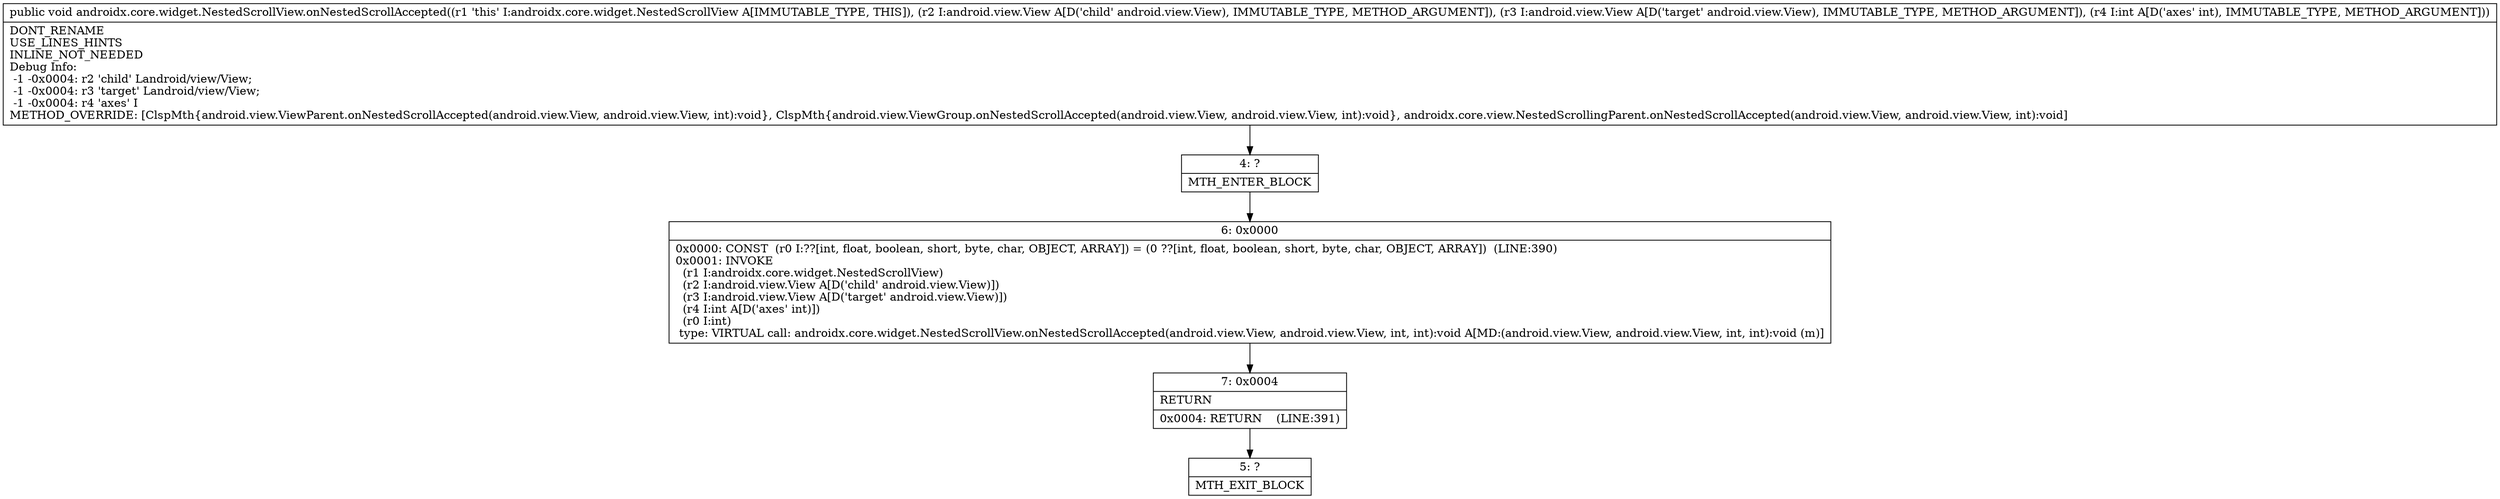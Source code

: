 digraph "CFG forandroidx.core.widget.NestedScrollView.onNestedScrollAccepted(Landroid\/view\/View;Landroid\/view\/View;I)V" {
Node_4 [shape=record,label="{4\:\ ?|MTH_ENTER_BLOCK\l}"];
Node_6 [shape=record,label="{6\:\ 0x0000|0x0000: CONST  (r0 I:??[int, float, boolean, short, byte, char, OBJECT, ARRAY]) = (0 ??[int, float, boolean, short, byte, char, OBJECT, ARRAY])  (LINE:390)\l0x0001: INVOKE  \l  (r1 I:androidx.core.widget.NestedScrollView)\l  (r2 I:android.view.View A[D('child' android.view.View)])\l  (r3 I:android.view.View A[D('target' android.view.View)])\l  (r4 I:int A[D('axes' int)])\l  (r0 I:int)\l type: VIRTUAL call: androidx.core.widget.NestedScrollView.onNestedScrollAccepted(android.view.View, android.view.View, int, int):void A[MD:(android.view.View, android.view.View, int, int):void (m)]\l}"];
Node_7 [shape=record,label="{7\:\ 0x0004|RETURN\l|0x0004: RETURN    (LINE:391)\l}"];
Node_5 [shape=record,label="{5\:\ ?|MTH_EXIT_BLOCK\l}"];
MethodNode[shape=record,label="{public void androidx.core.widget.NestedScrollView.onNestedScrollAccepted((r1 'this' I:androidx.core.widget.NestedScrollView A[IMMUTABLE_TYPE, THIS]), (r2 I:android.view.View A[D('child' android.view.View), IMMUTABLE_TYPE, METHOD_ARGUMENT]), (r3 I:android.view.View A[D('target' android.view.View), IMMUTABLE_TYPE, METHOD_ARGUMENT]), (r4 I:int A[D('axes' int), IMMUTABLE_TYPE, METHOD_ARGUMENT]))  | DONT_RENAME\lUSE_LINES_HINTS\lINLINE_NOT_NEEDED\lDebug Info:\l  \-1 \-0x0004: r2 'child' Landroid\/view\/View;\l  \-1 \-0x0004: r3 'target' Landroid\/view\/View;\l  \-1 \-0x0004: r4 'axes' I\lMETHOD_OVERRIDE: [ClspMth\{android.view.ViewParent.onNestedScrollAccepted(android.view.View, android.view.View, int):void\}, ClspMth\{android.view.ViewGroup.onNestedScrollAccepted(android.view.View, android.view.View, int):void\}, androidx.core.view.NestedScrollingParent.onNestedScrollAccepted(android.view.View, android.view.View, int):void]\l}"];
MethodNode -> Node_4;Node_4 -> Node_6;
Node_6 -> Node_7;
Node_7 -> Node_5;
}

